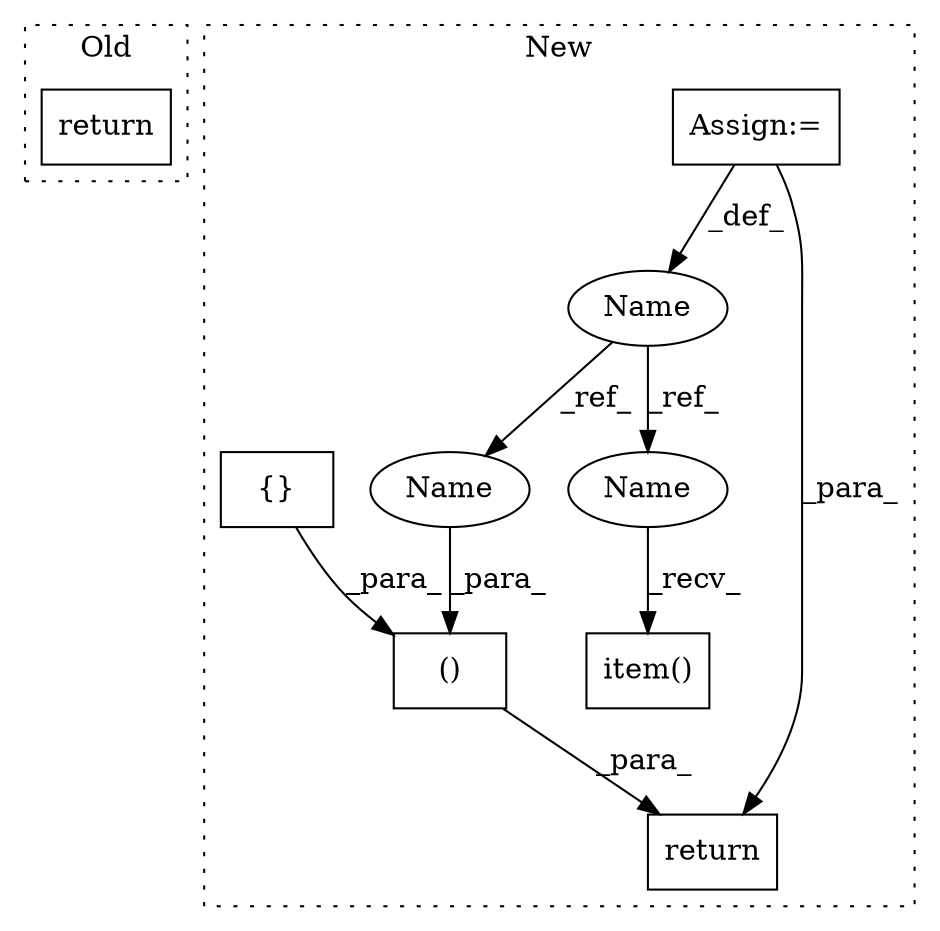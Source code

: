 digraph G {
subgraph cluster0 {
1 [label="return" a="93" s="1127" l="7" shape="box"];
label = "Old";
style="dotted";
}
subgraph cluster1 {
2 [label="item()" a="75" s="1348" l="11" shape="box"];
3 [label="Assign:=" a="68" s="1131" l="3" shape="box"];
4 [label="()" a="54" s="1340" l="20" shape="box"];
5 [label="{}" a="95" s="1342,1359" l="1,1" shape="box"];
6 [label="Name" a="87" s="1127" l="4" shape="ellipse"];
7 [label="return" a="93" s="1329" l="7" shape="box"];
8 [label="Name" a="87" s="1348" l="4" shape="ellipse"];
9 [label="Name" a="87" s="1336" l="4" shape="ellipse"];
label = "New";
style="dotted";
}
3 -> 6 [label="_def_"];
3 -> 7 [label="_para_"];
4 -> 7 [label="_para_"];
5 -> 4 [label="_para_"];
6 -> 9 [label="_ref_"];
6 -> 8 [label="_ref_"];
8 -> 2 [label="_recv_"];
9 -> 4 [label="_para_"];
}